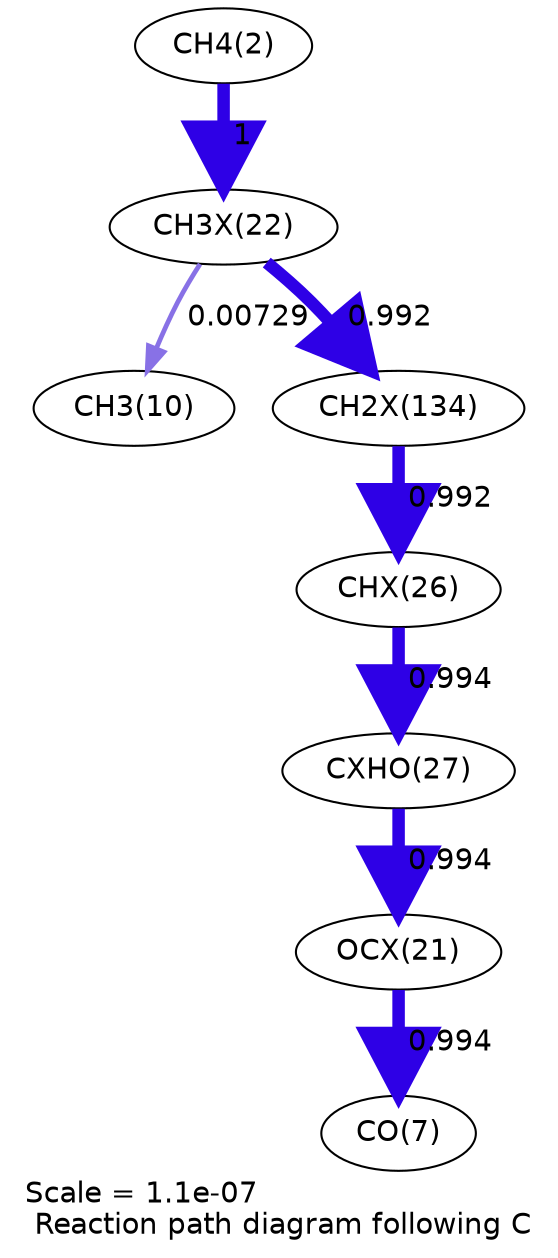 digraph reaction_paths {
center=1;
s4 -> s25[fontname="Helvetica", penwidth=6, arrowsize=3, color="0.7, 1.5, 0.9"
, label=" 1"];
s25 -> s12[fontname="Helvetica", penwidth=2.29, arrowsize=1.14, color="0.7, 0.507, 0.9"
, label=" 0.00729"];
s25 -> s37[fontname="Helvetica", penwidth=5.99, arrowsize=3, color="0.7, 1.49, 0.9"
, label=" 0.992"];
s37 -> s28[fontname="Helvetica", penwidth=5.99, arrowsize=3, color="0.7, 1.49, 0.9"
, label=" 0.992"];
s28 -> s29[fontname="Helvetica", penwidth=6, arrowsize=3, color="0.7, 1.49, 0.9"
, label=" 0.994"];
s29 -> s24[fontname="Helvetica", penwidth=6, arrowsize=3, color="0.7, 1.49, 0.9"
, label=" 0.994"];
s24 -> s9[fontname="Helvetica", penwidth=6, arrowsize=3, color="0.7, 1.49, 0.9"
, label=" 0.994"];
s4 [ fontname="Helvetica", label="CH4(2)"];
s9 [ fontname="Helvetica", label="CO(7)"];
s12 [ fontname="Helvetica", label="CH3(10)"];
s24 [ fontname="Helvetica", label="OCX(21)"];
s25 [ fontname="Helvetica", label="CH3X(22)"];
s28 [ fontname="Helvetica", label="CHX(26)"];
s29 [ fontname="Helvetica", label="CXHO(27)"];
s37 [ fontname="Helvetica", label="CH2X(134)"];
 label = "Scale = 1.1e-07\l Reaction path diagram following C";
 fontname = "Helvetica";
}

